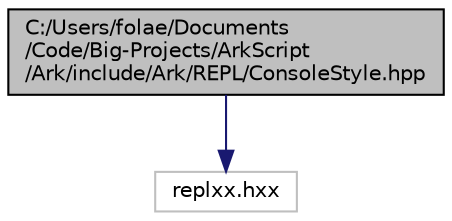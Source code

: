digraph "C:/Users/folae/Documents/Code/Big-Projects/ArkScript/Ark/include/Ark/REPL/ConsoleStyle.hpp"
{
 // INTERACTIVE_SVG=YES
 // LATEX_PDF_SIZE
  edge [fontname="Helvetica",fontsize="10",labelfontname="Helvetica",labelfontsize="10"];
  node [fontname="Helvetica",fontsize="10",shape=record];
  Node1 [label="C:/Users/folae/Documents\l/Code/Big-Projects/ArkScript\l/Ark/include/Ark/REPL/ConsoleStyle.hpp",height=0.2,width=0.4,color="black", fillcolor="grey75", style="filled", fontcolor="black",tooltip="Colors per token used by replxx."];
  Node1 -> Node2 [color="midnightblue",fontsize="10",style="solid",fontname="Helvetica"];
  Node2 [label="replxx.hxx",height=0.2,width=0.4,color="grey75", fillcolor="white", style="filled",tooltip=" "];
}
